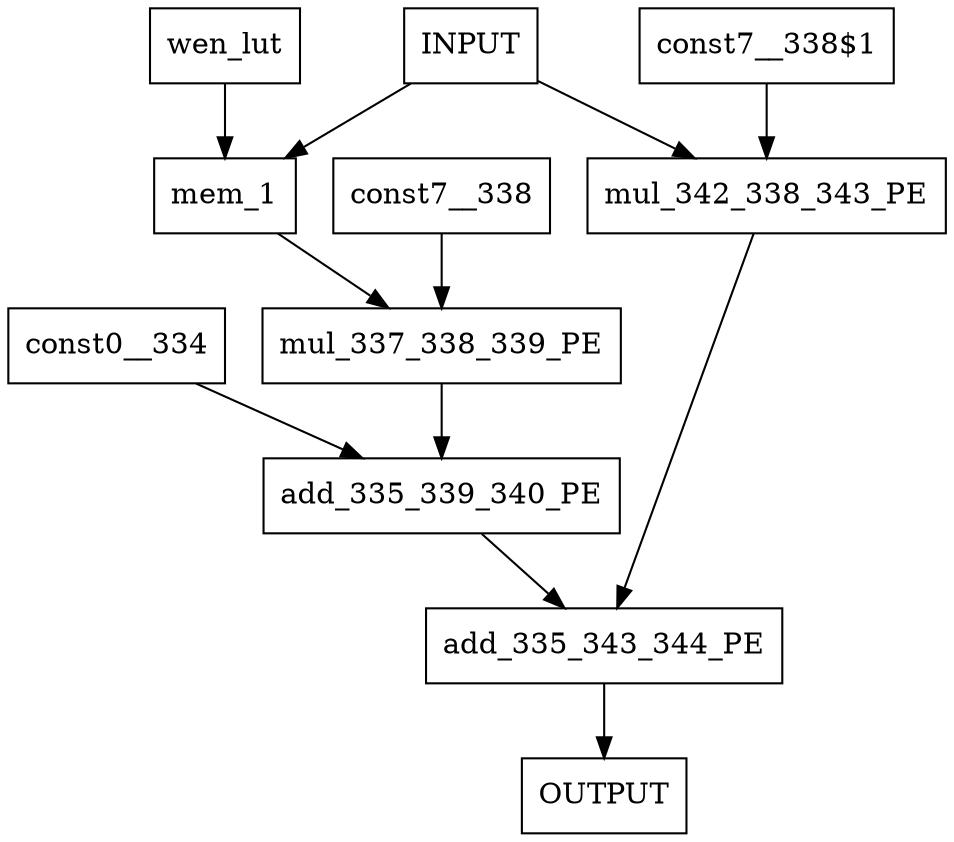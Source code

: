 digraph Diagram {
  node [shape=box]; # Comment
    "const0__334" -> "add_335_339_340_PE";
    "const7__338" -> "mul_337_338_339_PE";
    "const7__338$1" -> "mul_342_338_343_PE";
    "add_335_343_344_PE" -> "OUTPUT";
    "INPUT" -> "mem_1"; # fifo_depth 10
    "INPUT" -> "mul_342_338_343_PE";
    "mem_1" -> "mul_337_338_339_PE";
    "wen_lut" -> "mem_1";
    "add_335_339_340_PE" -> "add_335_343_344_PE";
    "mul_337_338_339_PE" -> "add_335_339_340_PE";
    "mul_342_338_343_PE" -> "add_335_343_344_PE";
}
